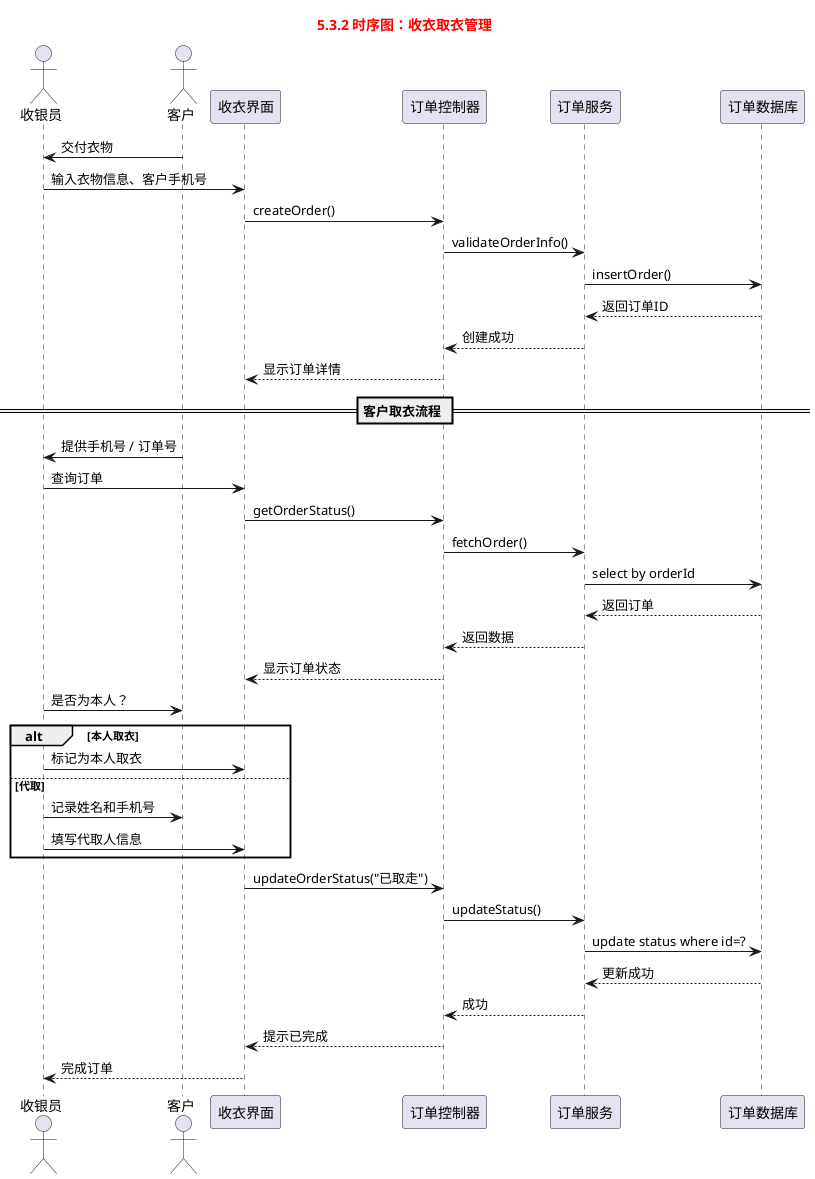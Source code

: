 @startuml
title <color:red><b>5.3.2 时序图：收衣取衣管理</b></color>

actor 收银员
actor 客户
participant "收衣界面" as 收UI
participant "订单控制器" as 控制器
participant "订单服务" as 服务
participant "订单数据库" as 订单DB

客户 -> 收银员 : 交付衣物
收银员 -> 收UI : 输入衣物信息、客户手机号
收UI -> 控制器 : createOrder()
控制器 -> 服务 : validateOrderInfo()
服务 -> 订单DB : insertOrder()
订单DB --> 服务 : 返回订单ID
服务 --> 控制器 : 创建成功
控制器 --> 收UI : 显示订单详情

== 客户取衣流程 ==

客户 -> 收银员 : 提供手机号 / 订单号
收银员 -> 收UI : 查询订单
收UI -> 控制器 : getOrderStatus()
控制器 -> 服务 : fetchOrder()
服务 -> 订单DB : select by orderId
订单DB --> 服务 : 返回订单
服务 --> 控制器 : 返回数据
控制器 --> 收UI : 显示订单状态

收银员 -> 客户 : 是否为本人？
alt 本人取衣
收银员 -> 收UI : 标记为本人取衣
else 代取
收银员 -> 客户 : 记录姓名和手机号
收银员 -> 收UI : 填写代取人信息
end

收UI -> 控制器 : updateOrderStatus("已取走")
控制器 -> 服务 : updateStatus()
服务 -> 订单DB : update status where id=?
订单DB --> 服务 : 更新成功
服务 --> 控制器 : 成功
控制器 --> 收UI : 提示已完成
收UI --> 收银员 : 完成订单
@enduml
